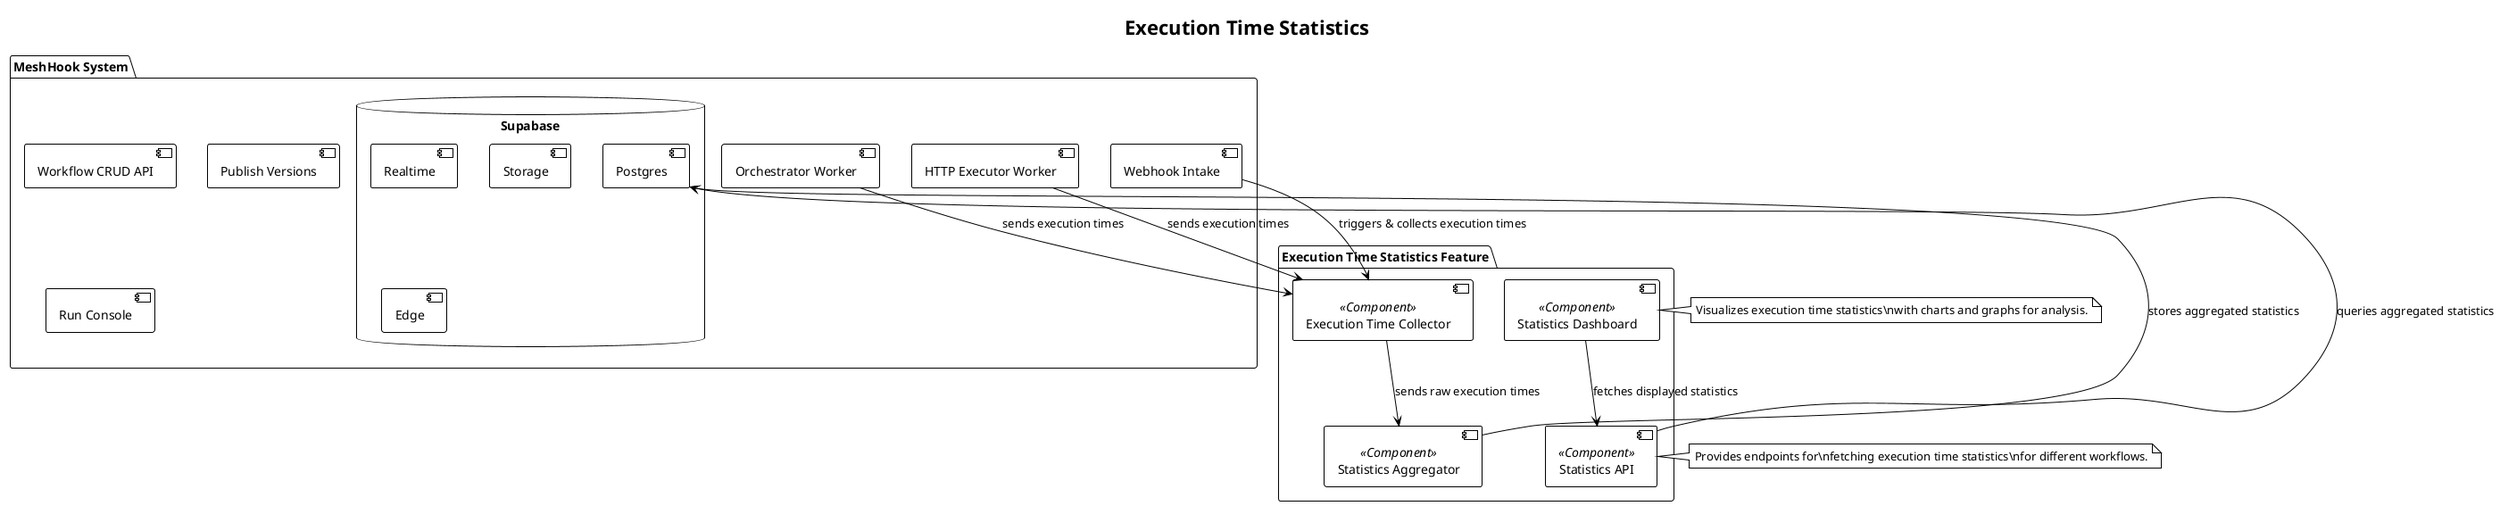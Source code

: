 @startuml
!theme plain

title Execution Time Statistics

package "MeshHook System" {
    [Webhook Intake] 
    [Workflow CRUD API] 
    [Publish Versions] 
    [Run Console] 
    database "Supabase" {
        [Postgres]
        [Realtime]
        [Storage]
        [Edge]
    }
    [Orchestrator Worker]
    [HTTP Executor Worker]
}

package "Execution Time Statistics Feature" {
    [Execution Time Collector] <<Component>>
    [Statistics Aggregator] <<Component>>
    [Statistics API] <<Component>>
    [Statistics Dashboard] <<Component>>
}

[Webhook Intake] --> [Execution Time Collector] : triggers & collects execution times
[Orchestrator Worker] --> [Execution Time Collector] : sends execution times
[HTTP Executor Worker] --> [Execution Time Collector] : sends execution times
[Execution Time Collector] --> [Statistics Aggregator] : sends raw execution times
[Statistics Aggregator] --> [Postgres] : stores aggregated statistics
[Statistics API] --> [Postgres] : queries aggregated statistics
[Statistics Dashboard] --> [Statistics API] : fetches displayed statistics

note right of [Statistics API]
  Provides endpoints for\nfetching execution time statistics\nfor different workflows.
end note

note right of [Statistics Dashboard]
  Visualizes execution time statistics\nwith charts and graphs for analysis.
end note

@enduml